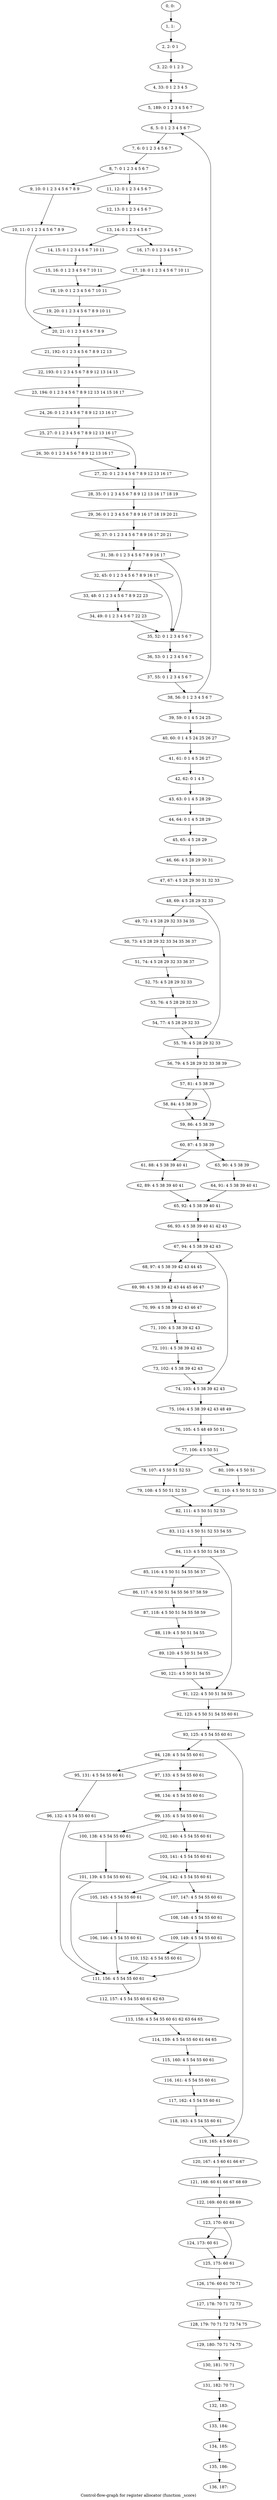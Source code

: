 digraph G {
graph [label="Control-flow-graph for register allocator (function _score)"]
0[label="0, 0: "];
1[label="1, 1: "];
2[label="2, 2: 0 1 "];
3[label="3, 22: 0 1 2 3 "];
4[label="4, 33: 0 1 2 3 4 5 "];
5[label="5, 189: 0 1 2 3 4 5 6 7 "];
6[label="6, 5: 0 1 2 3 4 5 6 7 "];
7[label="7, 6: 0 1 2 3 4 5 6 7 "];
8[label="8, 7: 0 1 2 3 4 5 6 7 "];
9[label="9, 10: 0 1 2 3 4 5 6 7 8 9 "];
10[label="10, 11: 0 1 2 3 4 5 6 7 8 9 "];
11[label="11, 12: 0 1 2 3 4 5 6 7 "];
12[label="12, 13: 0 1 2 3 4 5 6 7 "];
13[label="13, 14: 0 1 2 3 4 5 6 7 "];
14[label="14, 15: 0 1 2 3 4 5 6 7 10 11 "];
15[label="15, 16: 0 1 2 3 4 5 6 7 10 11 "];
16[label="16, 17: 0 1 2 3 4 5 6 7 "];
17[label="17, 18: 0 1 2 3 4 5 6 7 10 11 "];
18[label="18, 19: 0 1 2 3 4 5 6 7 10 11 "];
19[label="19, 20: 0 1 2 3 4 5 6 7 8 9 10 11 "];
20[label="20, 21: 0 1 2 3 4 5 6 7 8 9 "];
21[label="21, 192: 0 1 2 3 4 5 6 7 8 9 12 13 "];
22[label="22, 193: 0 1 2 3 4 5 6 7 8 9 12 13 14 15 "];
23[label="23, 194: 0 1 2 3 4 5 6 7 8 9 12 13 14 15 16 17 "];
24[label="24, 26: 0 1 2 3 4 5 6 7 8 9 12 13 16 17 "];
25[label="25, 27: 0 1 2 3 4 5 6 7 8 9 12 13 16 17 "];
26[label="26, 30: 0 1 2 3 4 5 6 7 8 9 12 13 16 17 "];
27[label="27, 32: 0 1 2 3 4 5 6 7 8 9 12 13 16 17 "];
28[label="28, 35: 0 1 2 3 4 5 6 7 8 9 12 13 16 17 18 19 "];
29[label="29, 36: 0 1 2 3 4 5 6 7 8 9 16 17 18 19 20 21 "];
30[label="30, 37: 0 1 2 3 4 5 6 7 8 9 16 17 20 21 "];
31[label="31, 38: 0 1 2 3 4 5 6 7 8 9 16 17 "];
32[label="32, 45: 0 1 2 3 4 5 6 7 8 9 16 17 "];
33[label="33, 48: 0 1 2 3 4 5 6 7 8 9 22 23 "];
34[label="34, 49: 0 1 2 3 4 5 6 7 22 23 "];
35[label="35, 52: 0 1 2 3 4 5 6 7 "];
36[label="36, 53: 0 1 2 3 4 5 6 7 "];
37[label="37, 55: 0 1 2 3 4 5 6 7 "];
38[label="38, 56: 0 1 2 3 4 5 6 7 "];
39[label="39, 59: 0 1 4 5 24 25 "];
40[label="40, 60: 0 1 4 5 24 25 26 27 "];
41[label="41, 61: 0 1 4 5 26 27 "];
42[label="42, 62: 0 1 4 5 "];
43[label="43, 63: 0 1 4 5 28 29 "];
44[label="44, 64: 0 1 4 5 28 29 "];
45[label="45, 65: 4 5 28 29 "];
46[label="46, 66: 4 5 28 29 30 31 "];
47[label="47, 67: 4 5 28 29 30 31 32 33 "];
48[label="48, 69: 4 5 28 29 32 33 "];
49[label="49, 72: 4 5 28 29 32 33 34 35 "];
50[label="50, 73: 4 5 28 29 32 33 34 35 36 37 "];
51[label="51, 74: 4 5 28 29 32 33 36 37 "];
52[label="52, 75: 4 5 28 29 32 33 "];
53[label="53, 76: 4 5 28 29 32 33 "];
54[label="54, 77: 4 5 28 29 32 33 "];
55[label="55, 78: 4 5 28 29 32 33 "];
56[label="56, 79: 4 5 28 29 32 33 38 39 "];
57[label="57, 81: 4 5 38 39 "];
58[label="58, 84: 4 5 38 39 "];
59[label="59, 86: 4 5 38 39 "];
60[label="60, 87: 4 5 38 39 "];
61[label="61, 88: 4 5 38 39 40 41 "];
62[label="62, 89: 4 5 38 39 40 41 "];
63[label="63, 90: 4 5 38 39 "];
64[label="64, 91: 4 5 38 39 40 41 "];
65[label="65, 92: 4 5 38 39 40 41 "];
66[label="66, 93: 4 5 38 39 40 41 42 43 "];
67[label="67, 94: 4 5 38 39 42 43 "];
68[label="68, 97: 4 5 38 39 42 43 44 45 "];
69[label="69, 98: 4 5 38 39 42 43 44 45 46 47 "];
70[label="70, 99: 4 5 38 39 42 43 46 47 "];
71[label="71, 100: 4 5 38 39 42 43 "];
72[label="72, 101: 4 5 38 39 42 43 "];
73[label="73, 102: 4 5 38 39 42 43 "];
74[label="74, 103: 4 5 38 39 42 43 "];
75[label="75, 104: 4 5 38 39 42 43 48 49 "];
76[label="76, 105: 4 5 48 49 50 51 "];
77[label="77, 106: 4 5 50 51 "];
78[label="78, 107: 4 5 50 51 52 53 "];
79[label="79, 108: 4 5 50 51 52 53 "];
80[label="80, 109: 4 5 50 51 "];
81[label="81, 110: 4 5 50 51 52 53 "];
82[label="82, 111: 4 5 50 51 52 53 "];
83[label="83, 112: 4 5 50 51 52 53 54 55 "];
84[label="84, 113: 4 5 50 51 54 55 "];
85[label="85, 116: 4 5 50 51 54 55 56 57 "];
86[label="86, 117: 4 5 50 51 54 55 56 57 58 59 "];
87[label="87, 118: 4 5 50 51 54 55 58 59 "];
88[label="88, 119: 4 5 50 51 54 55 "];
89[label="89, 120: 4 5 50 51 54 55 "];
90[label="90, 121: 4 5 50 51 54 55 "];
91[label="91, 122: 4 5 50 51 54 55 "];
92[label="92, 123: 4 5 50 51 54 55 60 61 "];
93[label="93, 125: 4 5 54 55 60 61 "];
94[label="94, 128: 4 5 54 55 60 61 "];
95[label="95, 131: 4 5 54 55 60 61 "];
96[label="96, 132: 4 5 54 55 60 61 "];
97[label="97, 133: 4 5 54 55 60 61 "];
98[label="98, 134: 4 5 54 55 60 61 "];
99[label="99, 135: 4 5 54 55 60 61 "];
100[label="100, 138: 4 5 54 55 60 61 "];
101[label="101, 139: 4 5 54 55 60 61 "];
102[label="102, 140: 4 5 54 55 60 61 "];
103[label="103, 141: 4 5 54 55 60 61 "];
104[label="104, 142: 4 5 54 55 60 61 "];
105[label="105, 145: 4 5 54 55 60 61 "];
106[label="106, 146: 4 5 54 55 60 61 "];
107[label="107, 147: 4 5 54 55 60 61 "];
108[label="108, 148: 4 5 54 55 60 61 "];
109[label="109, 149: 4 5 54 55 60 61 "];
110[label="110, 152: 4 5 54 55 60 61 "];
111[label="111, 156: 4 5 54 55 60 61 "];
112[label="112, 157: 4 5 54 55 60 61 62 63 "];
113[label="113, 158: 4 5 54 55 60 61 62 63 64 65 "];
114[label="114, 159: 4 5 54 55 60 61 64 65 "];
115[label="115, 160: 4 5 54 55 60 61 "];
116[label="116, 161: 4 5 54 55 60 61 "];
117[label="117, 162: 4 5 54 55 60 61 "];
118[label="118, 163: 4 5 54 55 60 61 "];
119[label="119, 165: 4 5 60 61 "];
120[label="120, 167: 4 5 60 61 66 67 "];
121[label="121, 168: 60 61 66 67 68 69 "];
122[label="122, 169: 60 61 68 69 "];
123[label="123, 170: 60 61 "];
124[label="124, 173: 60 61 "];
125[label="125, 175: 60 61 "];
126[label="126, 176: 60 61 70 71 "];
127[label="127, 178: 70 71 72 73 "];
128[label="128, 179: 70 71 72 73 74 75 "];
129[label="129, 180: 70 71 74 75 "];
130[label="130, 181: 70 71 "];
131[label="131, 182: 70 71 "];
132[label="132, 183: "];
133[label="133, 184: "];
134[label="134, 185: "];
135[label="135, 186: "];
136[label="136, 187: "];
0->1 ;
1->2 ;
2->3 ;
3->4 ;
4->5 ;
5->6 ;
6->7 ;
7->8 ;
8->9 ;
8->11 ;
9->10 ;
10->20 ;
11->12 ;
12->13 ;
13->14 ;
13->16 ;
14->15 ;
15->18 ;
16->17 ;
17->18 ;
18->19 ;
19->20 ;
20->21 ;
21->22 ;
22->23 ;
23->24 ;
24->25 ;
25->26 ;
25->27 ;
26->27 ;
27->28 ;
28->29 ;
29->30 ;
30->31 ;
31->32 ;
31->35 ;
32->33 ;
32->35 ;
33->34 ;
34->35 ;
35->36 ;
36->37 ;
37->38 ;
38->39 ;
38->6 ;
39->40 ;
40->41 ;
41->42 ;
42->43 ;
43->44 ;
44->45 ;
45->46 ;
46->47 ;
47->48 ;
48->49 ;
48->55 ;
49->50 ;
50->51 ;
51->52 ;
52->53 ;
53->54 ;
54->55 ;
55->56 ;
56->57 ;
57->58 ;
57->59 ;
58->59 ;
59->60 ;
60->61 ;
60->63 ;
61->62 ;
62->65 ;
63->64 ;
64->65 ;
65->66 ;
66->67 ;
67->68 ;
67->74 ;
68->69 ;
69->70 ;
70->71 ;
71->72 ;
72->73 ;
73->74 ;
74->75 ;
75->76 ;
76->77 ;
77->78 ;
77->80 ;
78->79 ;
79->82 ;
80->81 ;
81->82 ;
82->83 ;
83->84 ;
84->85 ;
84->91 ;
85->86 ;
86->87 ;
87->88 ;
88->89 ;
89->90 ;
90->91 ;
91->92 ;
92->93 ;
93->94 ;
93->119 ;
94->95 ;
94->97 ;
95->96 ;
96->111 ;
97->98 ;
98->99 ;
99->100 ;
99->102 ;
100->101 ;
101->111 ;
102->103 ;
103->104 ;
104->105 ;
104->107 ;
105->106 ;
106->111 ;
107->108 ;
108->109 ;
109->110 ;
109->111 ;
110->111 ;
111->112 ;
112->113 ;
113->114 ;
114->115 ;
115->116 ;
116->117 ;
117->118 ;
118->119 ;
119->120 ;
120->121 ;
121->122 ;
122->123 ;
123->124 ;
123->125 ;
124->125 ;
125->126 ;
126->127 ;
127->128 ;
128->129 ;
129->130 ;
130->131 ;
131->132 ;
132->133 ;
133->134 ;
134->135 ;
135->136 ;
}
